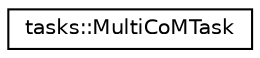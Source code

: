 digraph "Graphical Class Hierarchy"
{
  edge [fontname="Helvetica",fontsize="10",labelfontname="Helvetica",labelfontsize="10"];
  node [fontname="Helvetica",fontsize="10",shape=record];
  rankdir="LR";
  Node0 [label="tasks::MultiCoMTask",height=0.2,width=0.4,color="black", fillcolor="white", style="filled",URL="$classtasks_1_1MultiCoMTask.html"];
}
